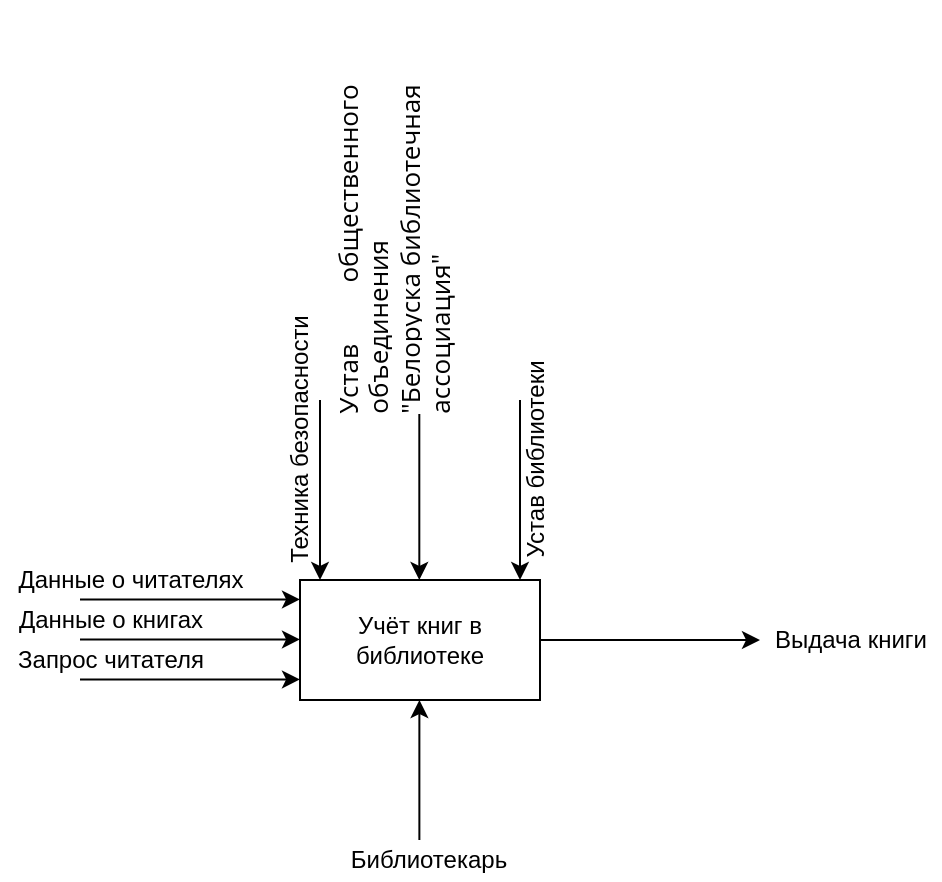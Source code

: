 <mxfile version="12.8.8" type="github"><diagram id="yRH4WrsLhz_SH4bfvqyW" name="Page-1"><mxGraphModel dx="828" dy="452" grid="1" gridSize="10" guides="1" tooltips="1" connect="1" arrows="1" fold="1" page="1" pageScale="1" pageWidth="827" pageHeight="1169" math="0" shadow="0"><root><mxCell id="0"/><mxCell id="1" parent="0"/><mxCell id="Mc_Ex8adWqLkhzNwKvGA-1" value="Учёт книг в библиотеке" style="rounded=0;whiteSpace=wrap;html=1;" vertex="1" parent="1"><mxGeometry x="340" y="340" width="120" height="60" as="geometry"/></mxCell><mxCell id="Mc_Ex8adWqLkhzNwKvGA-2" value="" style="endArrow=classic;html=1;" edge="1" parent="1"><mxGeometry width="50" height="50" relative="1" as="geometry"><mxPoint x="350" y="250" as="sourcePoint"/><mxPoint x="350" y="340" as="targetPoint"/></mxGeometry></mxCell><mxCell id="Mc_Ex8adWqLkhzNwKvGA-3" value="" style="endArrow=classic;html=1;entryX=0.25;entryY=0;entryDx=0;entryDy=0;" edge="1" parent="1"><mxGeometry width="50" height="50" relative="1" as="geometry"><mxPoint x="399.66" y="250" as="sourcePoint"/><mxPoint x="399.66" y="340" as="targetPoint"/></mxGeometry></mxCell><mxCell id="Mc_Ex8adWqLkhzNwKvGA-4" value="" style="endArrow=classic;html=1;entryX=0.25;entryY=0;entryDx=0;entryDy=0;" edge="1" parent="1"><mxGeometry width="50" height="50" relative="1" as="geometry"><mxPoint x="450.0" y="250" as="sourcePoint"/><mxPoint x="450.0" y="340" as="targetPoint"/></mxGeometry></mxCell><mxCell id="Mc_Ex8adWqLkhzNwKvGA-5" value="" style="endArrow=classic;html=1;entryX=0;entryY=0;entryDx=0;entryDy=0;" edge="1" parent="1"><mxGeometry width="50" height="50" relative="1" as="geometry"><mxPoint x="230" y="349.71" as="sourcePoint"/><mxPoint x="340" y="349.71" as="targetPoint"/></mxGeometry></mxCell><mxCell id="Mc_Ex8adWqLkhzNwKvGA-6" value="" style="endArrow=classic;html=1;entryX=0;entryY=0;entryDx=0;entryDy=0;" edge="1" parent="1"><mxGeometry width="50" height="50" relative="1" as="geometry"><mxPoint x="230" y="369.71" as="sourcePoint"/><mxPoint x="340.0" y="369.71" as="targetPoint"/></mxGeometry></mxCell><mxCell id="Mc_Ex8adWqLkhzNwKvGA-7" value="" style="endArrow=classic;html=1;entryX=0;entryY=0;entryDx=0;entryDy=0;" edge="1" parent="1"><mxGeometry width="50" height="50" relative="1" as="geometry"><mxPoint x="230" y="389.71" as="sourcePoint"/><mxPoint x="340.0" y="389.71" as="targetPoint"/></mxGeometry></mxCell><mxCell id="Mc_Ex8adWqLkhzNwKvGA-9" value="" style="endArrow=classic;html=1;exitX=0.452;exitY=0;exitDx=0;exitDy=0;exitPerimeter=0;" edge="1" parent="1" source="Mc_Ex8adWqLkhzNwKvGA-25"><mxGeometry width="50" height="50" relative="1" as="geometry"><mxPoint x="399.71" y="460" as="sourcePoint"/><mxPoint x="399.71" y="400" as="targetPoint"/></mxGeometry></mxCell><mxCell id="Mc_Ex8adWqLkhzNwKvGA-16" value="" style="endArrow=classic;html=1;entryX=0;entryY=0;entryDx=0;entryDy=0;" edge="1" parent="1"><mxGeometry width="50" height="50" relative="1" as="geometry"><mxPoint x="460" y="370" as="sourcePoint"/><mxPoint x="570" y="370" as="targetPoint"/></mxGeometry></mxCell><mxCell id="Mc_Ex8adWqLkhzNwKvGA-18" value="Техника безопасности" style="text;html=1;align=center;verticalAlign=middle;resizable=0;points=[];autosize=1;rotation=-90;" vertex="1" parent="1"><mxGeometry x="270" y="260" width="140" height="20" as="geometry"/></mxCell><mxCell id="Mc_Ex8adWqLkhzNwKvGA-19" value="&lt;div style=&quot;text-align: justify&quot;&gt;&lt;span style=&quot;font-size: 13px ; white-space: normal ; font-family: &amp;#34;open sans&amp;#34; , &amp;#34;arial&amp;#34; , serif , sans-serif ; background-color: rgb(255 , 255 , 255) ; text-align: left&quot;&gt;Устав общественного объединения&amp;nbsp;&lt;/span&gt;&lt;/div&gt;&lt;div style=&quot;text-align: justify&quot;&gt;&lt;span style=&quot;font-size: 13px ; white-space: normal ; font-family: &amp;#34;open sans&amp;#34; , &amp;#34;arial&amp;#34; , serif , sans-serif ; background-color: rgb(255 , 255 , 255) ; text-align: left&quot;&gt;&quot;Белоруска&amp;nbsp;библиотечная ассоциация&quot;&lt;/span&gt;&lt;/div&gt;&lt;span style=&quot;text-align: left ; background-color: rgb(255 , 255 , 255) ; font-size: 13px ; white-space: normal&quot;&gt;&lt;div style=&quot;text-align: justify&quot;&gt;&lt;font face=&quot;open sans, arial, serif, sans-serif&quot;&gt;&lt;br&gt;&lt;/font&gt;&lt;/div&gt;&lt;/span&gt;" style="text;html=1;align=center;verticalAlign=middle;resizable=0;points=[];autosize=1;rotation=-90;" vertex="1" parent="1"><mxGeometry x="270" y="150" width="250" height="50" as="geometry"/></mxCell><mxCell id="Mc_Ex8adWqLkhzNwKvGA-21" value="Устав библиотеки&lt;br&gt;" style="text;html=1;align=center;verticalAlign=middle;resizable=0;points=[];autosize=1;rotation=-90;" vertex="1" parent="1"><mxGeometry x="403" y="270" width="110" height="20" as="geometry"/></mxCell><mxCell id="Mc_Ex8adWqLkhzNwKvGA-22" value="Данные о читателях" style="text;html=1;align=center;verticalAlign=middle;resizable=0;points=[];autosize=1;" vertex="1" parent="1"><mxGeometry x="190" y="330" width="130" height="20" as="geometry"/></mxCell><mxCell id="Mc_Ex8adWqLkhzNwKvGA-23" value="Данные о книгах" style="text;html=1;align=center;verticalAlign=middle;resizable=0;points=[];autosize=1;" vertex="1" parent="1"><mxGeometry x="190" y="350" width="110" height="20" as="geometry"/></mxCell><mxCell id="Mc_Ex8adWqLkhzNwKvGA-24" value="Запрос читателя" style="text;html=1;align=center;verticalAlign=middle;resizable=0;points=[];autosize=1;" vertex="1" parent="1"><mxGeometry x="190" y="370" width="110" height="20" as="geometry"/></mxCell><mxCell id="Mc_Ex8adWqLkhzNwKvGA-25" value="Библиотекарь" style="text;html=1;align=center;verticalAlign=middle;resizable=0;points=[];autosize=1;" vertex="1" parent="1"><mxGeometry x="359" y="470" width="90" height="20" as="geometry"/></mxCell><mxCell id="Mc_Ex8adWqLkhzNwKvGA-26" value="Выдача книги" style="text;html=1;align=center;verticalAlign=middle;resizable=0;points=[];autosize=1;" vertex="1" parent="1"><mxGeometry x="570" y="360" width="90" height="20" as="geometry"/></mxCell></root></mxGraphModel></diagram></mxfile>